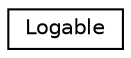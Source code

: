 digraph "Graphical Class Hierarchy"
{
  edge [fontname="Helvetica",fontsize="10",labelfontname="Helvetica",labelfontsize="10"];
  node [fontname="Helvetica",fontsize="10",shape=record];
  rankdir="LR";
  Node1 [label="Logable",height=0.2,width=0.4,color="black", fillcolor="white", style="filled",URL="$structaworx_1_1lox_1_1core_1_1Logable.html"];
}
